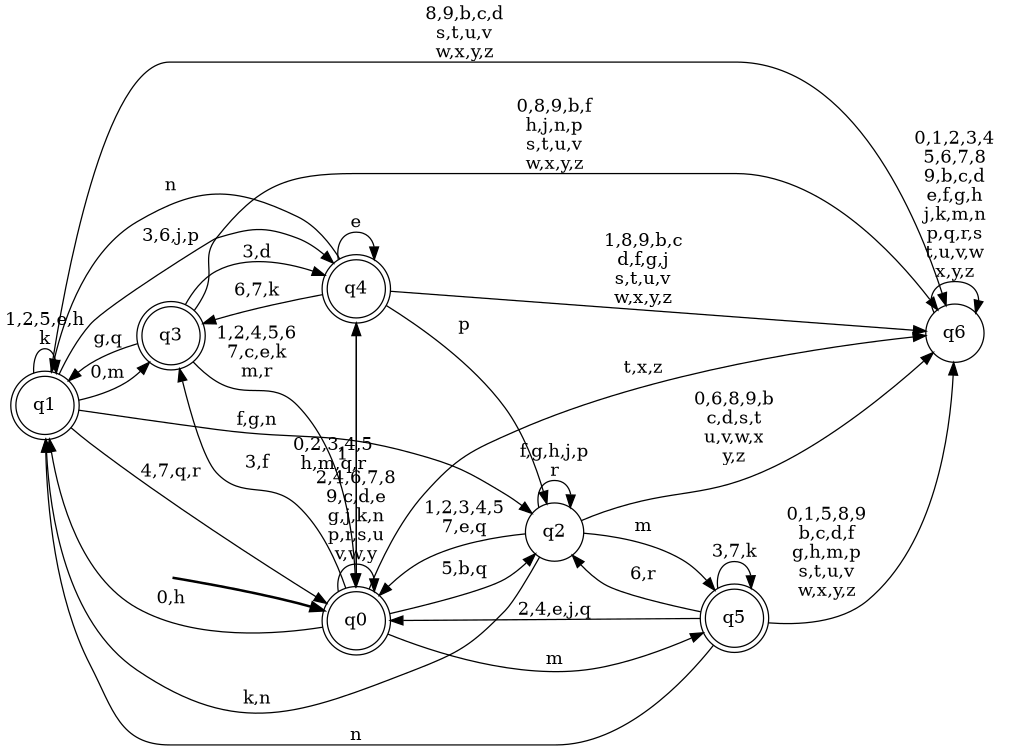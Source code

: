 digraph BlueStar {
__start0 [style = invis, shape = none, label = "", width = 0, height = 0];

rankdir=LR;
size="8,5";

s0 [style="rounded,filled", color="black", fillcolor="white" shape="doublecircle", label="q0"];
s1 [style="rounded,filled", color="black", fillcolor="white" shape="doublecircle", label="q1"];
s2 [style="filled", color="black", fillcolor="white" shape="circle", label="q2"];
s3 [style="rounded,filled", color="black", fillcolor="white" shape="doublecircle", label="q3"];
s4 [style="rounded,filled", color="black", fillcolor="white" shape="doublecircle", label="q4"];
s5 [style="rounded,filled", color="black", fillcolor="white" shape="doublecircle", label="q5"];
s6 [style="filled", color="black", fillcolor="white" shape="circle", label="q6"];
subgraph cluster_main { 
	graph [pad=".75", ranksep="0.15", nodesep="0.15"];
	 style=invis; 
	__start0 -> s0 [penwidth=2];
}
s0 -> s0 [label="2,4,6,7,8\n9,c,d,e\ng,j,k,n\np,r,s,u\nv,w,y"];
s0 -> s1 [label="0,h"];
s0 -> s2 [label="5,b,q"];
s0 -> s3 [label="3,f"];
s0 -> s4 [label="1"];
s0 -> s5 [label="m"];
s0 -> s6 [label="t,x,z"];
s1 -> s0 [label="4,7,q,r"];
s1 -> s1 [label="1,2,5,e,h\nk"];
s1 -> s2 [label="f,g,n"];
s1 -> s3 [label="0,m"];
s1 -> s4 [label="3,6,j,p"];
s1 -> s6 [label="8,9,b,c,d\ns,t,u,v\nw,x,y,z"];
s2 -> s0 [label="1,2,3,4,5\n7,e,q"];
s2 -> s1 [label="k,n"];
s2 -> s2 [label="f,g,h,j,p\nr"];
s2 -> s5 [label="m"];
s2 -> s6 [label="0,6,8,9,b\nc,d,s,t\nu,v,w,x\ny,z"];
s3 -> s0 [label="1,2,4,5,6\n7,c,e,k\nm,r"];
s3 -> s1 [label="g,q"];
s3 -> s4 [label="3,d"];
s3 -> s6 [label="0,8,9,b,f\nh,j,n,p\ns,t,u,v\nw,x,y,z"];
s4 -> s0 [label="0,2,3,4,5\nh,m,q,r"];
s4 -> s1 [label="n"];
s4 -> s2 [label="p"];
s4 -> s3 [label="6,7,k"];
s4 -> s4 [label="e"];
s4 -> s6 [label="1,8,9,b,c\nd,f,g,j\ns,t,u,v\nw,x,y,z"];
s5 -> s0 [label="2,4,e,j,q"];
s5 -> s1 [label="n"];
s5 -> s2 [label="6,r"];
s5 -> s5 [label="3,7,k"];
s5 -> s6 [label="0,1,5,8,9\nb,c,d,f\ng,h,m,p\ns,t,u,v\nw,x,y,z"];
s6 -> s6 [label="0,1,2,3,4\n5,6,7,8\n9,b,c,d\ne,f,g,h\nj,k,m,n\np,q,r,s\nt,u,v,w\nx,y,z"];

}